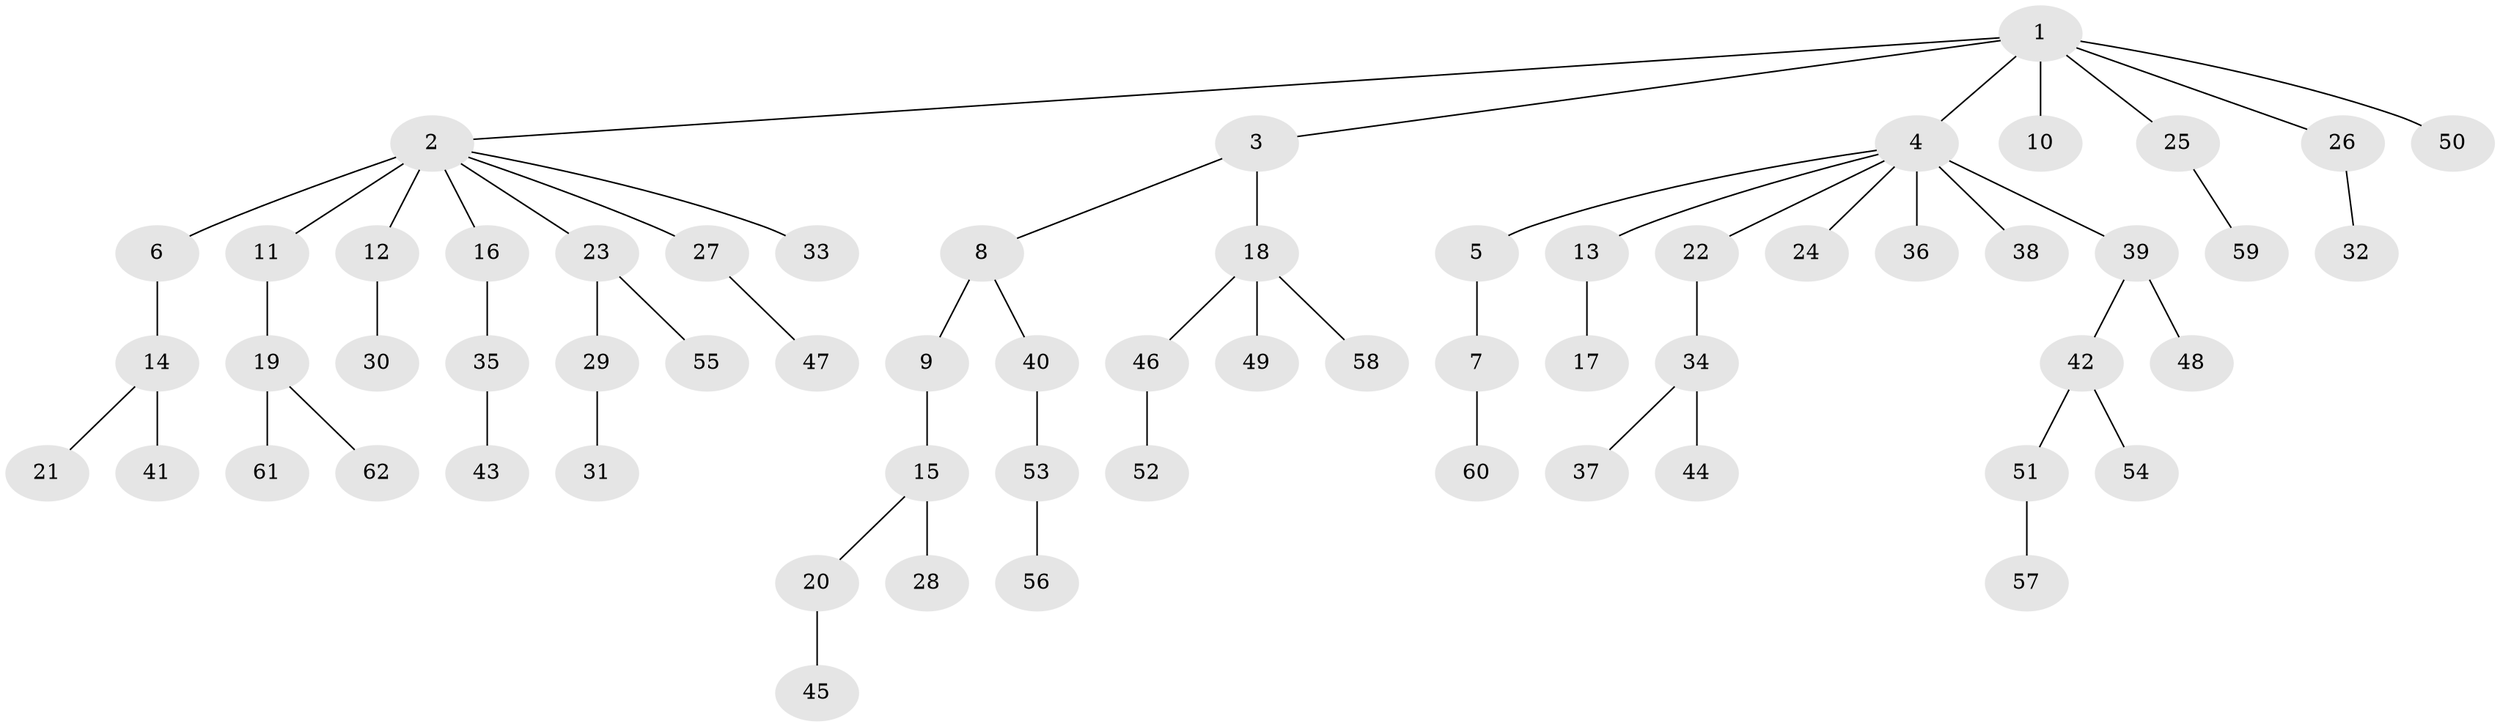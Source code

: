 // original degree distribution, {6: 0.01639344262295082, 3: 0.16393442622950818, 8: 0.00819672131147541, 4: 0.07377049180327869, 5: 0.01639344262295082, 1: 0.4918032786885246, 2: 0.22950819672131148}
// Generated by graph-tools (version 1.1) at 2025/36/03/09/25 02:36:49]
// undirected, 62 vertices, 61 edges
graph export_dot {
graph [start="1"]
  node [color=gray90,style=filled];
  1;
  2;
  3;
  4;
  5;
  6;
  7;
  8;
  9;
  10;
  11;
  12;
  13;
  14;
  15;
  16;
  17;
  18;
  19;
  20;
  21;
  22;
  23;
  24;
  25;
  26;
  27;
  28;
  29;
  30;
  31;
  32;
  33;
  34;
  35;
  36;
  37;
  38;
  39;
  40;
  41;
  42;
  43;
  44;
  45;
  46;
  47;
  48;
  49;
  50;
  51;
  52;
  53;
  54;
  55;
  56;
  57;
  58;
  59;
  60;
  61;
  62;
  1 -- 2 [weight=1.0];
  1 -- 3 [weight=1.0];
  1 -- 4 [weight=1.0];
  1 -- 10 [weight=3.0];
  1 -- 25 [weight=1.0];
  1 -- 26 [weight=1.0];
  1 -- 50 [weight=1.0];
  2 -- 6 [weight=3.0];
  2 -- 11 [weight=1.0];
  2 -- 12 [weight=1.0];
  2 -- 16 [weight=1.0];
  2 -- 23 [weight=1.0];
  2 -- 27 [weight=1.0];
  2 -- 33 [weight=1.0];
  3 -- 8 [weight=1.0];
  3 -- 18 [weight=1.0];
  4 -- 5 [weight=1.0];
  4 -- 13 [weight=1.0];
  4 -- 22 [weight=1.0];
  4 -- 24 [weight=1.0];
  4 -- 36 [weight=1.0];
  4 -- 38 [weight=2.0];
  4 -- 39 [weight=1.0];
  5 -- 7 [weight=2.0];
  6 -- 14 [weight=1.0];
  7 -- 60 [weight=1.0];
  8 -- 9 [weight=2.0];
  8 -- 40 [weight=1.0];
  9 -- 15 [weight=1.0];
  11 -- 19 [weight=1.0];
  12 -- 30 [weight=1.0];
  13 -- 17 [weight=1.0];
  14 -- 21 [weight=1.0];
  14 -- 41 [weight=1.0];
  15 -- 20 [weight=1.0];
  15 -- 28 [weight=1.0];
  16 -- 35 [weight=1.0];
  18 -- 46 [weight=1.0];
  18 -- 49 [weight=3.0];
  18 -- 58 [weight=1.0];
  19 -- 61 [weight=1.0];
  19 -- 62 [weight=1.0];
  20 -- 45 [weight=3.0];
  22 -- 34 [weight=1.0];
  23 -- 29 [weight=2.0];
  23 -- 55 [weight=1.0];
  25 -- 59 [weight=1.0];
  26 -- 32 [weight=2.0];
  27 -- 47 [weight=1.0];
  29 -- 31 [weight=1.0];
  34 -- 37 [weight=1.0];
  34 -- 44 [weight=2.0];
  35 -- 43 [weight=1.0];
  39 -- 42 [weight=1.0];
  39 -- 48 [weight=1.0];
  40 -- 53 [weight=1.0];
  42 -- 51 [weight=1.0];
  42 -- 54 [weight=1.0];
  46 -- 52 [weight=2.0];
  51 -- 57 [weight=1.0];
  53 -- 56 [weight=1.0];
}
